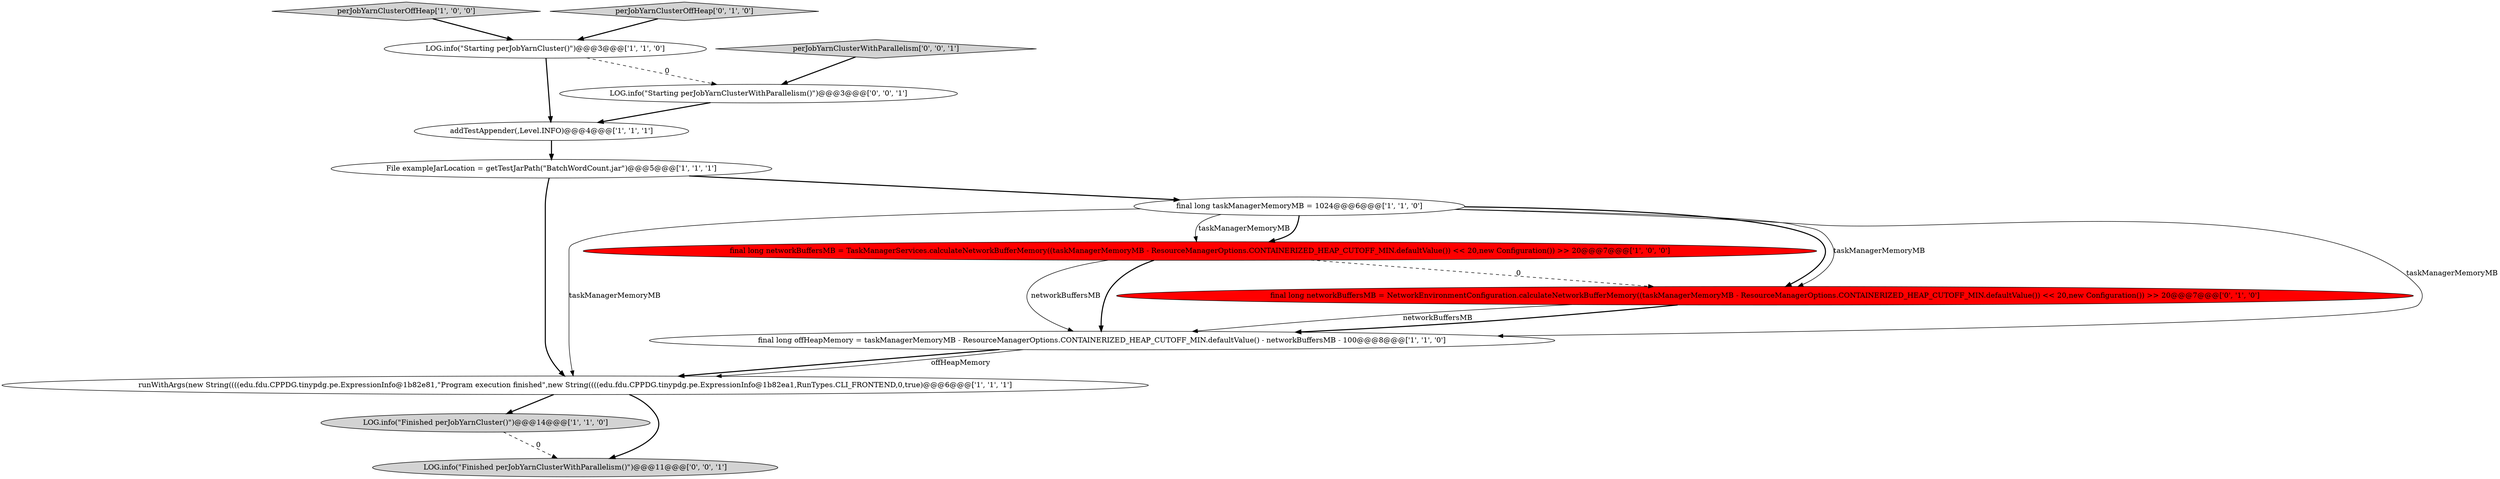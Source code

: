 digraph {
1 [style = filled, label = "final long networkBuffersMB = TaskManagerServices.calculateNetworkBufferMemory((taskManagerMemoryMB - ResourceManagerOptions.CONTAINERIZED_HEAP_CUTOFF_MIN.defaultValue()) << 20,new Configuration()) >> 20@@@7@@@['1', '0', '0']", fillcolor = red, shape = ellipse image = "AAA1AAABBB1BBB"];
4 [style = filled, label = "final long offHeapMemory = taskManagerMemoryMB - ResourceManagerOptions.CONTAINERIZED_HEAP_CUTOFF_MIN.defaultValue() - networkBuffersMB - 100@@@8@@@['1', '1', '0']", fillcolor = white, shape = ellipse image = "AAA0AAABBB1BBB"];
5 [style = filled, label = "LOG.info(\"Finished perJobYarnCluster()\")@@@14@@@['1', '1', '0']", fillcolor = lightgray, shape = ellipse image = "AAA0AAABBB1BBB"];
6 [style = filled, label = "runWithArgs(new String((((edu.fdu.CPPDG.tinypdg.pe.ExpressionInfo@1b82e81,\"Program execution finished\",new String((((edu.fdu.CPPDG.tinypdg.pe.ExpressionInfo@1b82ea1,RunTypes.CLI_FRONTEND,0,true)@@@6@@@['1', '1', '1']", fillcolor = white, shape = ellipse image = "AAA0AAABBB1BBB"];
7 [style = filled, label = "addTestAppender(,Level.INFO)@@@4@@@['1', '1', '1']", fillcolor = white, shape = ellipse image = "AAA0AAABBB1BBB"];
10 [style = filled, label = "final long networkBuffersMB = NetworkEnvironmentConfiguration.calculateNetworkBufferMemory((taskManagerMemoryMB - ResourceManagerOptions.CONTAINERIZED_HEAP_CUTOFF_MIN.defaultValue()) << 20,new Configuration()) >> 20@@@7@@@['0', '1', '0']", fillcolor = red, shape = ellipse image = "AAA1AAABBB2BBB"];
11 [style = filled, label = "LOG.info(\"Starting perJobYarnClusterWithParallelism()\")@@@3@@@['0', '0', '1']", fillcolor = white, shape = ellipse image = "AAA0AAABBB3BBB"];
3 [style = filled, label = "perJobYarnClusterOffHeap['1', '0', '0']", fillcolor = lightgray, shape = diamond image = "AAA0AAABBB1BBB"];
9 [style = filled, label = "perJobYarnClusterOffHeap['0', '1', '0']", fillcolor = lightgray, shape = diamond image = "AAA0AAABBB2BBB"];
0 [style = filled, label = "LOG.info(\"Starting perJobYarnCluster()\")@@@3@@@['1', '1', '0']", fillcolor = white, shape = ellipse image = "AAA0AAABBB1BBB"];
8 [style = filled, label = "final long taskManagerMemoryMB = 1024@@@6@@@['1', '1', '0']", fillcolor = white, shape = ellipse image = "AAA0AAABBB1BBB"];
12 [style = filled, label = "LOG.info(\"Finished perJobYarnClusterWithParallelism()\")@@@11@@@['0', '0', '1']", fillcolor = lightgray, shape = ellipse image = "AAA0AAABBB3BBB"];
2 [style = filled, label = "File exampleJarLocation = getTestJarPath(\"BatchWordCount.jar\")@@@5@@@['1', '1', '1']", fillcolor = white, shape = ellipse image = "AAA0AAABBB1BBB"];
13 [style = filled, label = "perJobYarnClusterWithParallelism['0', '0', '1']", fillcolor = lightgray, shape = diamond image = "AAA0AAABBB3BBB"];
8->10 [style = bold, label=""];
1->4 [style = bold, label=""];
5->12 [style = dashed, label="0"];
9->0 [style = bold, label=""];
4->6 [style = bold, label=""];
2->6 [style = bold, label=""];
4->6 [style = solid, label="offHeapMemory"];
0->11 [style = dashed, label="0"];
1->10 [style = dashed, label="0"];
8->4 [style = solid, label="taskManagerMemoryMB"];
13->11 [style = bold, label=""];
3->0 [style = bold, label=""];
0->7 [style = bold, label=""];
8->1 [style = bold, label=""];
6->5 [style = bold, label=""];
8->6 [style = solid, label="taskManagerMemoryMB"];
8->10 [style = solid, label="taskManagerMemoryMB"];
7->2 [style = bold, label=""];
11->7 [style = bold, label=""];
10->4 [style = bold, label=""];
8->1 [style = solid, label="taskManagerMemoryMB"];
10->4 [style = solid, label="networkBuffersMB"];
1->4 [style = solid, label="networkBuffersMB"];
2->8 [style = bold, label=""];
6->12 [style = bold, label=""];
}
